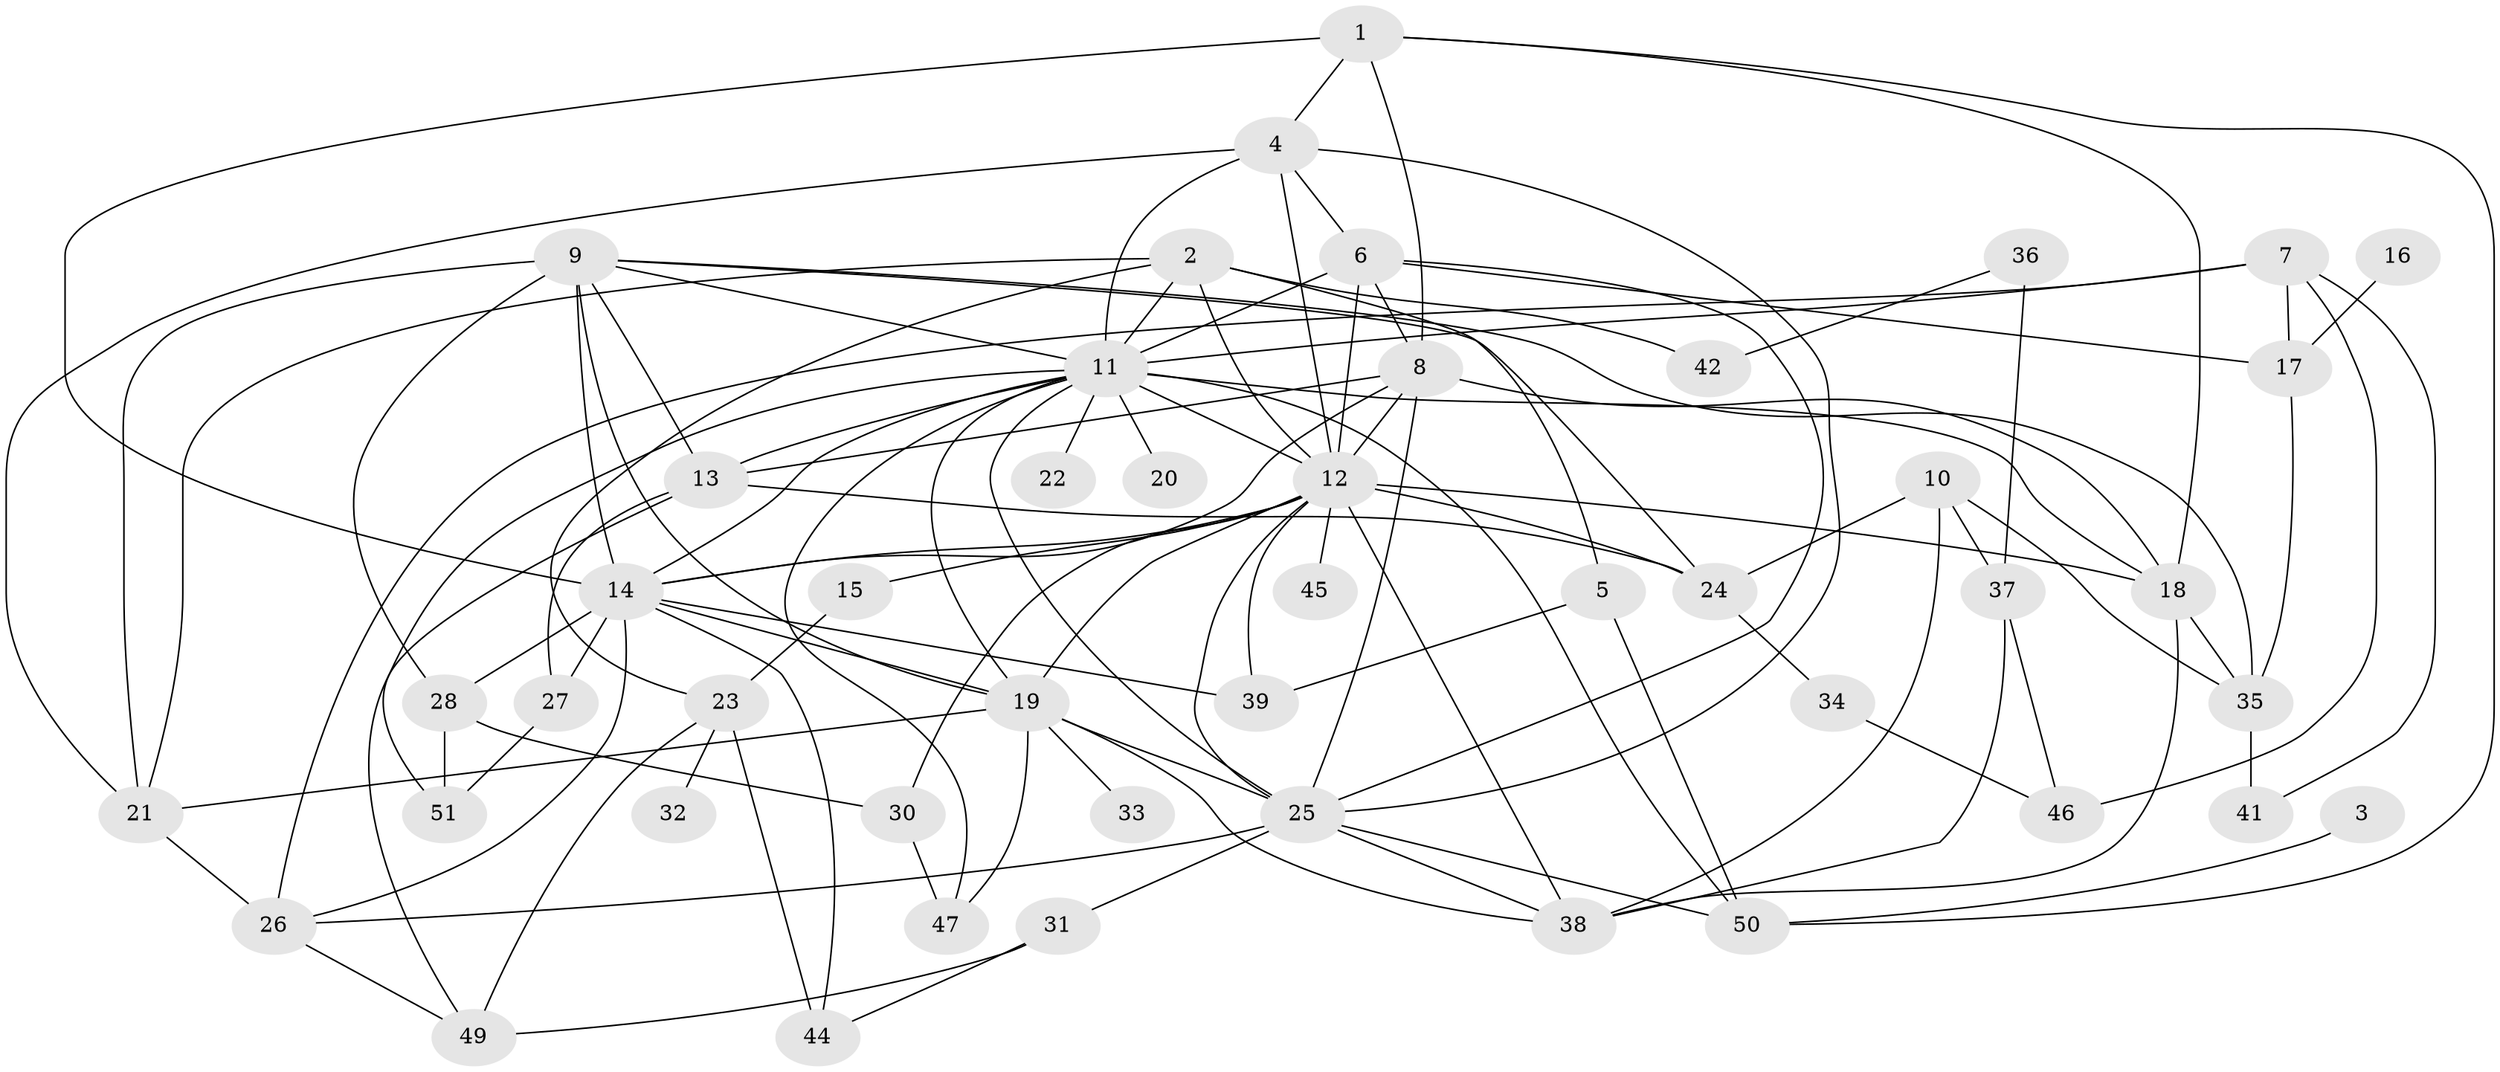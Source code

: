 // original degree distribution, {3: 0.21782178217821782, 2: 0.22772277227722773, 4: 0.12871287128712872, 1: 0.12871287128712872, 6: 0.07920792079207921, 5: 0.10891089108910891, 7: 0.039603960396039604, 8: 0.0297029702970297, 0: 0.0297029702970297, 10: 0.009900990099009901}
// Generated by graph-tools (version 1.1) at 2025/33/03/09/25 02:33:40]
// undirected, 47 vertices, 108 edges
graph export_dot {
graph [start="1"]
  node [color=gray90,style=filled];
  1;
  2;
  3;
  4;
  5;
  6;
  7;
  8;
  9;
  10;
  11;
  12;
  13;
  14;
  15;
  16;
  17;
  18;
  19;
  20;
  21;
  22;
  23;
  24;
  25;
  26;
  27;
  28;
  30;
  31;
  32;
  33;
  34;
  35;
  36;
  37;
  38;
  39;
  41;
  42;
  44;
  45;
  46;
  47;
  49;
  50;
  51;
  1 -- 4 [weight=1.0];
  1 -- 8 [weight=1.0];
  1 -- 14 [weight=2.0];
  1 -- 18 [weight=1.0];
  1 -- 50 [weight=1.0];
  2 -- 5 [weight=1.0];
  2 -- 11 [weight=1.0];
  2 -- 12 [weight=1.0];
  2 -- 21 [weight=1.0];
  2 -- 23 [weight=1.0];
  2 -- 42 [weight=1.0];
  3 -- 50 [weight=1.0];
  4 -- 6 [weight=1.0];
  4 -- 11 [weight=2.0];
  4 -- 12 [weight=1.0];
  4 -- 21 [weight=1.0];
  4 -- 25 [weight=1.0];
  5 -- 39 [weight=1.0];
  5 -- 50 [weight=1.0];
  6 -- 8 [weight=1.0];
  6 -- 11 [weight=1.0];
  6 -- 12 [weight=1.0];
  6 -- 17 [weight=1.0];
  6 -- 25 [weight=1.0];
  7 -- 11 [weight=1.0];
  7 -- 17 [weight=1.0];
  7 -- 26 [weight=1.0];
  7 -- 41 [weight=1.0];
  7 -- 46 [weight=1.0];
  8 -- 12 [weight=1.0];
  8 -- 13 [weight=1.0];
  8 -- 14 [weight=1.0];
  8 -- 18 [weight=1.0];
  8 -- 25 [weight=1.0];
  9 -- 11 [weight=1.0];
  9 -- 13 [weight=1.0];
  9 -- 14 [weight=1.0];
  9 -- 19 [weight=1.0];
  9 -- 21 [weight=3.0];
  9 -- 24 [weight=1.0];
  9 -- 28 [weight=1.0];
  9 -- 35 [weight=1.0];
  10 -- 24 [weight=1.0];
  10 -- 35 [weight=1.0];
  10 -- 37 [weight=1.0];
  10 -- 38 [weight=1.0];
  11 -- 12 [weight=4.0];
  11 -- 13 [weight=1.0];
  11 -- 14 [weight=1.0];
  11 -- 18 [weight=1.0];
  11 -- 19 [weight=1.0];
  11 -- 20 [weight=1.0];
  11 -- 22 [weight=1.0];
  11 -- 25 [weight=2.0];
  11 -- 47 [weight=1.0];
  11 -- 50 [weight=1.0];
  11 -- 51 [weight=1.0];
  12 -- 14 [weight=1.0];
  12 -- 15 [weight=2.0];
  12 -- 18 [weight=1.0];
  12 -- 19 [weight=1.0];
  12 -- 24 [weight=1.0];
  12 -- 25 [weight=1.0];
  12 -- 30 [weight=1.0];
  12 -- 38 [weight=1.0];
  12 -- 39 [weight=2.0];
  12 -- 45 [weight=1.0];
  13 -- 24 [weight=1.0];
  13 -- 27 [weight=1.0];
  13 -- 49 [weight=1.0];
  14 -- 19 [weight=1.0];
  14 -- 26 [weight=2.0];
  14 -- 27 [weight=1.0];
  14 -- 28 [weight=1.0];
  14 -- 39 [weight=1.0];
  14 -- 44 [weight=1.0];
  15 -- 23 [weight=1.0];
  16 -- 17 [weight=1.0];
  17 -- 35 [weight=1.0];
  18 -- 35 [weight=1.0];
  18 -- 38 [weight=1.0];
  19 -- 21 [weight=2.0];
  19 -- 25 [weight=1.0];
  19 -- 33 [weight=1.0];
  19 -- 38 [weight=1.0];
  19 -- 47 [weight=1.0];
  21 -- 26 [weight=1.0];
  23 -- 32 [weight=1.0];
  23 -- 44 [weight=1.0];
  23 -- 49 [weight=1.0];
  24 -- 34 [weight=1.0];
  25 -- 26 [weight=1.0];
  25 -- 31 [weight=1.0];
  25 -- 38 [weight=1.0];
  25 -- 50 [weight=1.0];
  26 -- 49 [weight=1.0];
  27 -- 51 [weight=1.0];
  28 -- 30 [weight=1.0];
  28 -- 51 [weight=1.0];
  30 -- 47 [weight=1.0];
  31 -- 44 [weight=1.0];
  31 -- 49 [weight=1.0];
  34 -- 46 [weight=1.0];
  35 -- 41 [weight=1.0];
  36 -- 37 [weight=1.0];
  36 -- 42 [weight=1.0];
  37 -- 38 [weight=1.0];
  37 -- 46 [weight=1.0];
}
